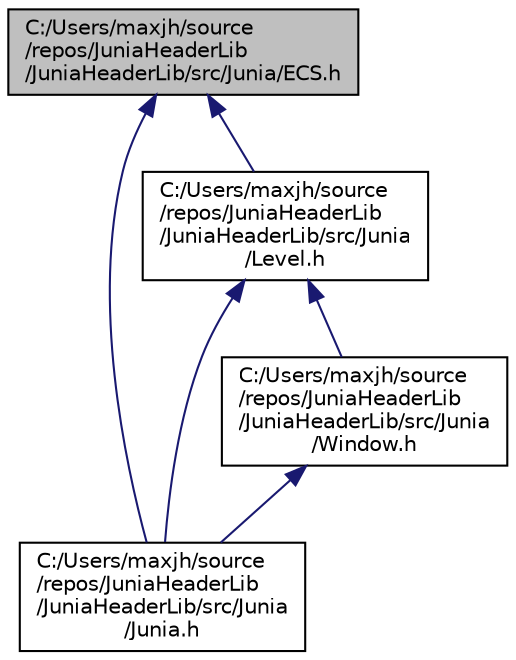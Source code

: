 digraph "C:/Users/maxjh/source/repos/JuniaHeaderLib/JuniaHeaderLib/src/Junia/ECS.h"
{
 // LATEX_PDF_SIZE
  edge [fontname="Helvetica",fontsize="10",labelfontname="Helvetica",labelfontsize="10"];
  node [fontname="Helvetica",fontsize="10",shape=record];
  Node1 [label="C:/Users/maxjh/source\l/repos/JuniaHeaderLib\l/JuniaHeaderLib/src/Junia/ECS.h",height=0.2,width=0.4,color="black", fillcolor="grey75", style="filled", fontcolor="black",tooltip=" "];
  Node1 -> Node2 [dir="back",color="midnightblue",fontsize="10",style="solid"];
  Node2 [label="C:/Users/maxjh/source\l/repos/JuniaHeaderLib\l/JuniaHeaderLib/src/Junia\l/Junia.h",height=0.2,width=0.4,color="black", fillcolor="white", style="filled",URL="$_junia_8h.html",tooltip=" "];
  Node1 -> Node3 [dir="back",color="midnightblue",fontsize="10",style="solid"];
  Node3 [label="C:/Users/maxjh/source\l/repos/JuniaHeaderLib\l/JuniaHeaderLib/src/Junia\l/Level.h",height=0.2,width=0.4,color="black", fillcolor="white", style="filled",URL="$_level_8h.html",tooltip=" "];
  Node3 -> Node2 [dir="back",color="midnightblue",fontsize="10",style="solid"];
  Node3 -> Node4 [dir="back",color="midnightblue",fontsize="10",style="solid"];
  Node4 [label="C:/Users/maxjh/source\l/repos/JuniaHeaderLib\l/JuniaHeaderLib/src/Junia\l/Window.h",height=0.2,width=0.4,color="black", fillcolor="white", style="filled",URL="$_window_8h.html",tooltip=" "];
  Node4 -> Node2 [dir="back",color="midnightblue",fontsize="10",style="solid"];
}
